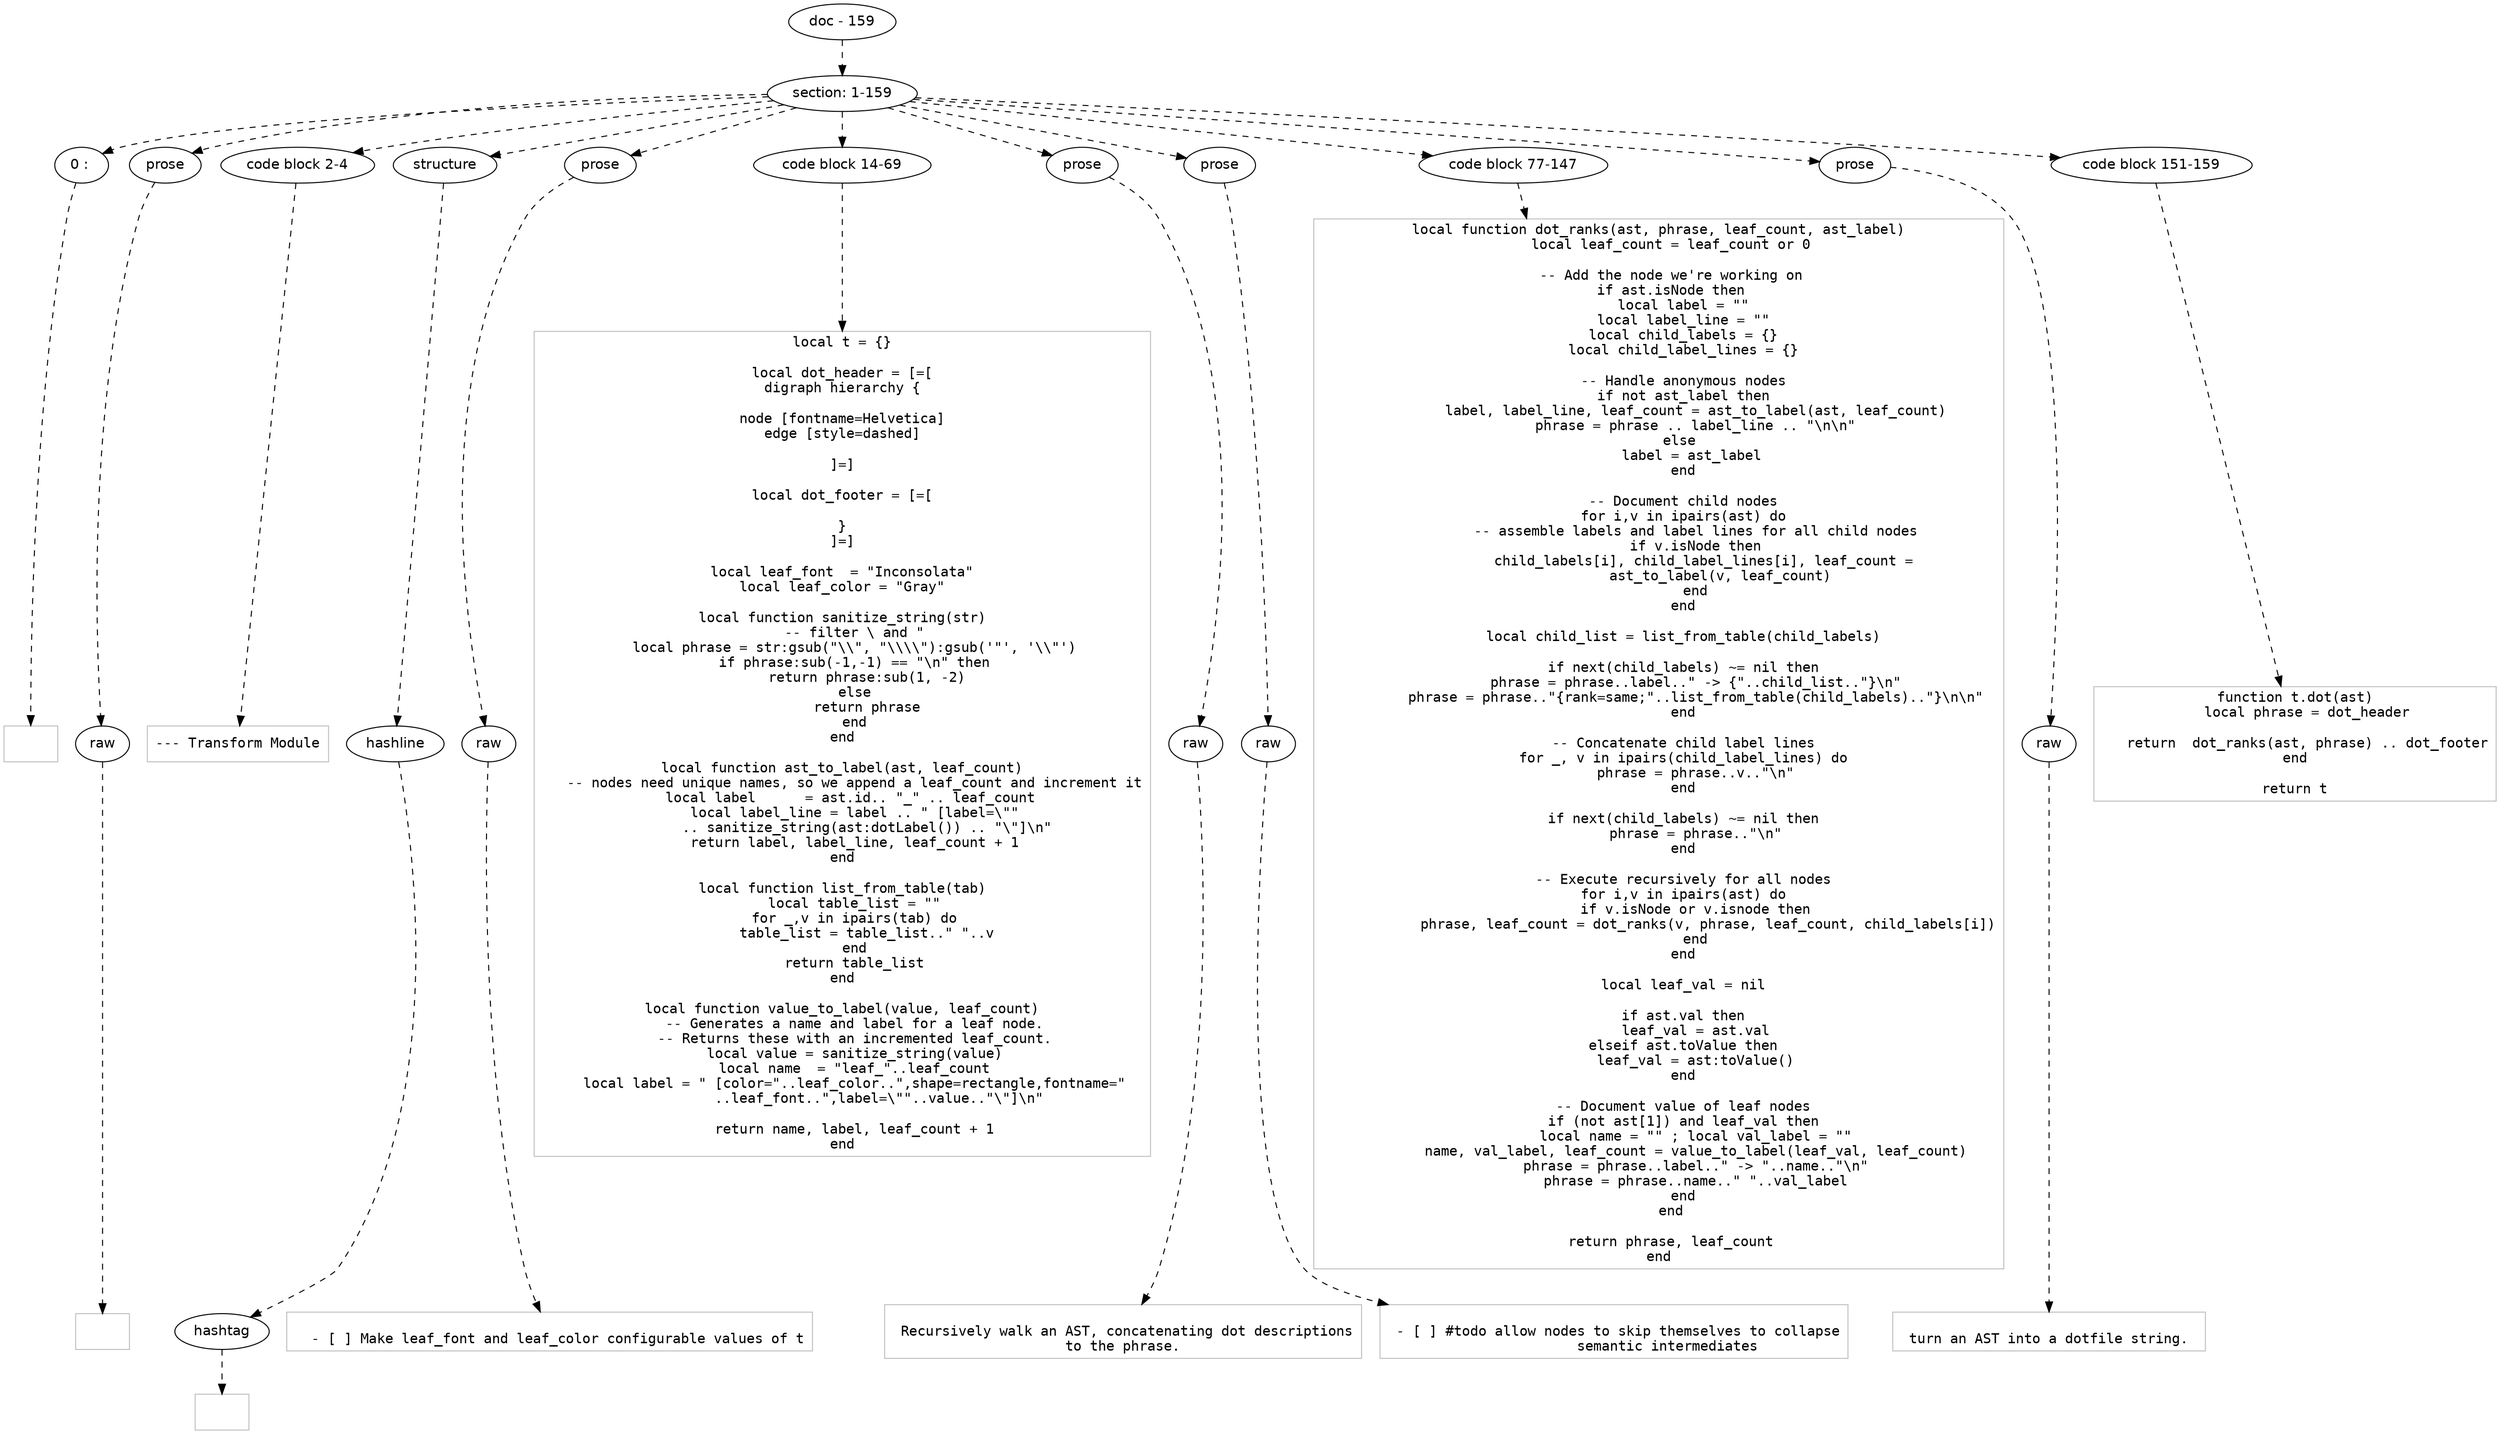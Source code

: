 digraph hierarchy {

node [fontname=Helvetica]
edge [style=dashed]

doc_0 [label="doc - 159"]


doc_0 -> { section_1}
{rank=same; section_1}

section_1 [label="section: 1-159"]


section_1 -> { header_2 prose_3 codeblock_4 structure_5 prose_6 codeblock_7 prose_8 prose_9 codeblock_10 prose_11 codeblock_12}
{rank=same; header_2 prose_3 codeblock_4 structure_5 prose_6 codeblock_7 prose_8 prose_9 codeblock_10 prose_11 codeblock_12}

header_2 [label="0 : "]

prose_3 [label="prose"]

codeblock_4 [label="code block 2-4"]

structure_5 [label="structure"]

prose_6 [label="prose"]

codeblock_7 [label="code block 14-69"]

prose_8 [label="prose"]

prose_9 [label="prose"]

codeblock_10 [label="code block 77-147"]

prose_11 [label="prose"]

codeblock_12 [label="code block 151-159"]


header_2 -> leaf_13
leaf_13  [color=Gray,shape=rectangle,fontname=Inconsolata,label=""]
prose_3 -> { raw_14}
{rank=same; raw_14}

raw_14 [label="raw"]


raw_14 -> leaf_15
leaf_15  [color=Gray,shape=rectangle,fontname=Inconsolata,label=""]
codeblock_4 -> leaf_16
leaf_16  [color=Gray,shape=rectangle,fontname=Inconsolata,label="--- Transform Module"]
structure_5 -> { hashline_17}
{rank=same; hashline_17}

hashline_17 [label="hashline"]


hashline_17 -> { hashtag_18}
{rank=same; hashtag_18}

hashtag_18 [label="hashtag"]


hashtag_18 -> leaf_19
leaf_19  [color=Gray,shape=rectangle,fontname=Inconsolata,label=""]
prose_6 -> { raw_20}
{rank=same; raw_20}

raw_20 [label="raw"]


raw_20 -> leaf_21
leaf_21  [color=Gray,shape=rectangle,fontname=Inconsolata,label="
  - [ ] Make leaf_font and leaf_color configurable values of t
"]
codeblock_7 -> leaf_22
leaf_22  [color=Gray,shape=rectangle,fontname=Inconsolata,label="local t = {}

local dot_header = [=[
digraph hierarchy {

node [fontname=Helvetica]
edge [style=dashed]

]=]

local dot_footer = [=[

}
]=]

local leaf_font  = \"Inconsolata\"
local leaf_color = \"Gray\"

local function sanitize_string(str)
   -- filter \\ and \"
   local phrase = str:gsub(\"\\\\\", \"\\\\\\\\\"):gsub('\"', '\\\\\"')
   if phrase:sub(-1,-1) == \"\\n\" then
      return phrase:sub(1, -2)
   else
      return phrase
   end
end

local function ast_to_label(ast, leaf_count)
   -- nodes need unique names, so we append a leaf_count and increment it
   local label      = ast.id.. \"_\" .. leaf_count 
   local label_line = label .. \" [label=\\\"\"
      .. sanitize_string(ast:dotLabel()) .. \"\\\"]\\n\"
   return label, label_line, leaf_count + 1
end

local function list_from_table(tab)
   local table_list = \"\"
   for _,v in ipairs(tab) do
      table_list = table_list..\" \"..v
   end
   return table_list
end

local function value_to_label(value, leaf_count)
   -- Generates a name and label for a leaf node.
   -- Returns these with an incremented leaf_count.
   local value = sanitize_string(value)
   local name  = \"leaf_\"..leaf_count
   local label = \" [color=\"..leaf_color..\",shape=rectangle,fontname=\"
         ..leaf_font..\",label=\\\"\"..value..\"\\\"]\\n\"

   return name, label, leaf_count + 1
end"]
prose_8 -> { raw_23}
{rank=same; raw_23}

raw_23 [label="raw"]


raw_23 -> leaf_24
leaf_24  [color=Gray,shape=rectangle,fontname=Inconsolata,label="
 Recursively walk an AST, concatenating dot descriptions
 to the phrase. 
"]
prose_9 -> { raw_25}
{rank=same; raw_25}

raw_25 [label="raw"]


raw_25 -> leaf_26
leaf_26  [color=Gray,shape=rectangle,fontname=Inconsolata,label="
 - [ ] #todo allow nodes to skip themselves to collapse
             semantic intermediates
"]
codeblock_10 -> leaf_27
leaf_27  [color=Gray,shape=rectangle,fontname=Inconsolata,label="local function dot_ranks(ast, phrase, leaf_count, ast_label)
   local leaf_count = leaf_count or 0

   -- Add the node we're working on
   if ast.isNode then
      local label = \"\"
      local label_line = \"\"
      local child_labels = {}
      local child_label_lines = {}

      -- Handle anonymous nodes
      if not ast_label then
         label, label_line, leaf_count = ast_to_label(ast, leaf_count)
         phrase = phrase .. label_line .. \"\\n\\n\"
      else 
         label = ast_label 
      end

      -- Document child nodes
      for i,v in ipairs(ast) do
         -- assemble labels and label lines for all child nodes
         if v.isNode then
            child_labels[i], child_label_lines[i], leaf_count = 
               ast_to_label(v, leaf_count)
         end
      end

      local child_list = list_from_table(child_labels)

      if next(child_labels) ~= nil then
         phrase = phrase..label..\" -> {\"..child_list..\"}\\n\"
         phrase = phrase..\"{rank=same;\"..list_from_table(child_labels)..\"}\\n\\n\"
      end

      -- Concatenate child label lines
      for _, v in ipairs(child_label_lines) do
         phrase = phrase..v..\"\\n\"
      end

      if next(child_labels) ~= nil then
         phrase = phrase..\"\\n\"
      end

      -- Execute recursively for all nodes
      for i,v in ipairs(ast) do
         if v.isNode or v.isnode then
            phrase, leaf_count = dot_ranks(v, phrase, leaf_count, child_labels[i])
         end
      end

      local leaf_val = nil

      if ast.val then
         leaf_val = ast.val
      elseif ast.toValue then
         leaf_val = ast:toValue()
      end

      -- Document value of leaf nodes
      if (not ast[1]) and leaf_val then
         local name = \"\" ; local val_label = \"\"
         name, val_label, leaf_count = value_to_label(leaf_val, leaf_count)
         phrase = phrase..label..\" -> \"..name..\"\\n\"
         phrase = phrase..name..\" \"..val_label
      end
   end

   return phrase, leaf_count
end"]
prose_11 -> { raw_28}
{rank=same; raw_28}

raw_28 [label="raw"]


raw_28 -> leaf_29
leaf_29  [color=Gray,shape=rectangle,fontname=Inconsolata,label="
 turn an AST into a dotfile string. 
"]
codeblock_12 -> leaf_30
leaf_30  [color=Gray,shape=rectangle,fontname=Inconsolata,label="function t.dot(ast)
   local phrase = dot_header

   return  dot_ranks(ast, phrase) .. dot_footer
end

return t"]

}
